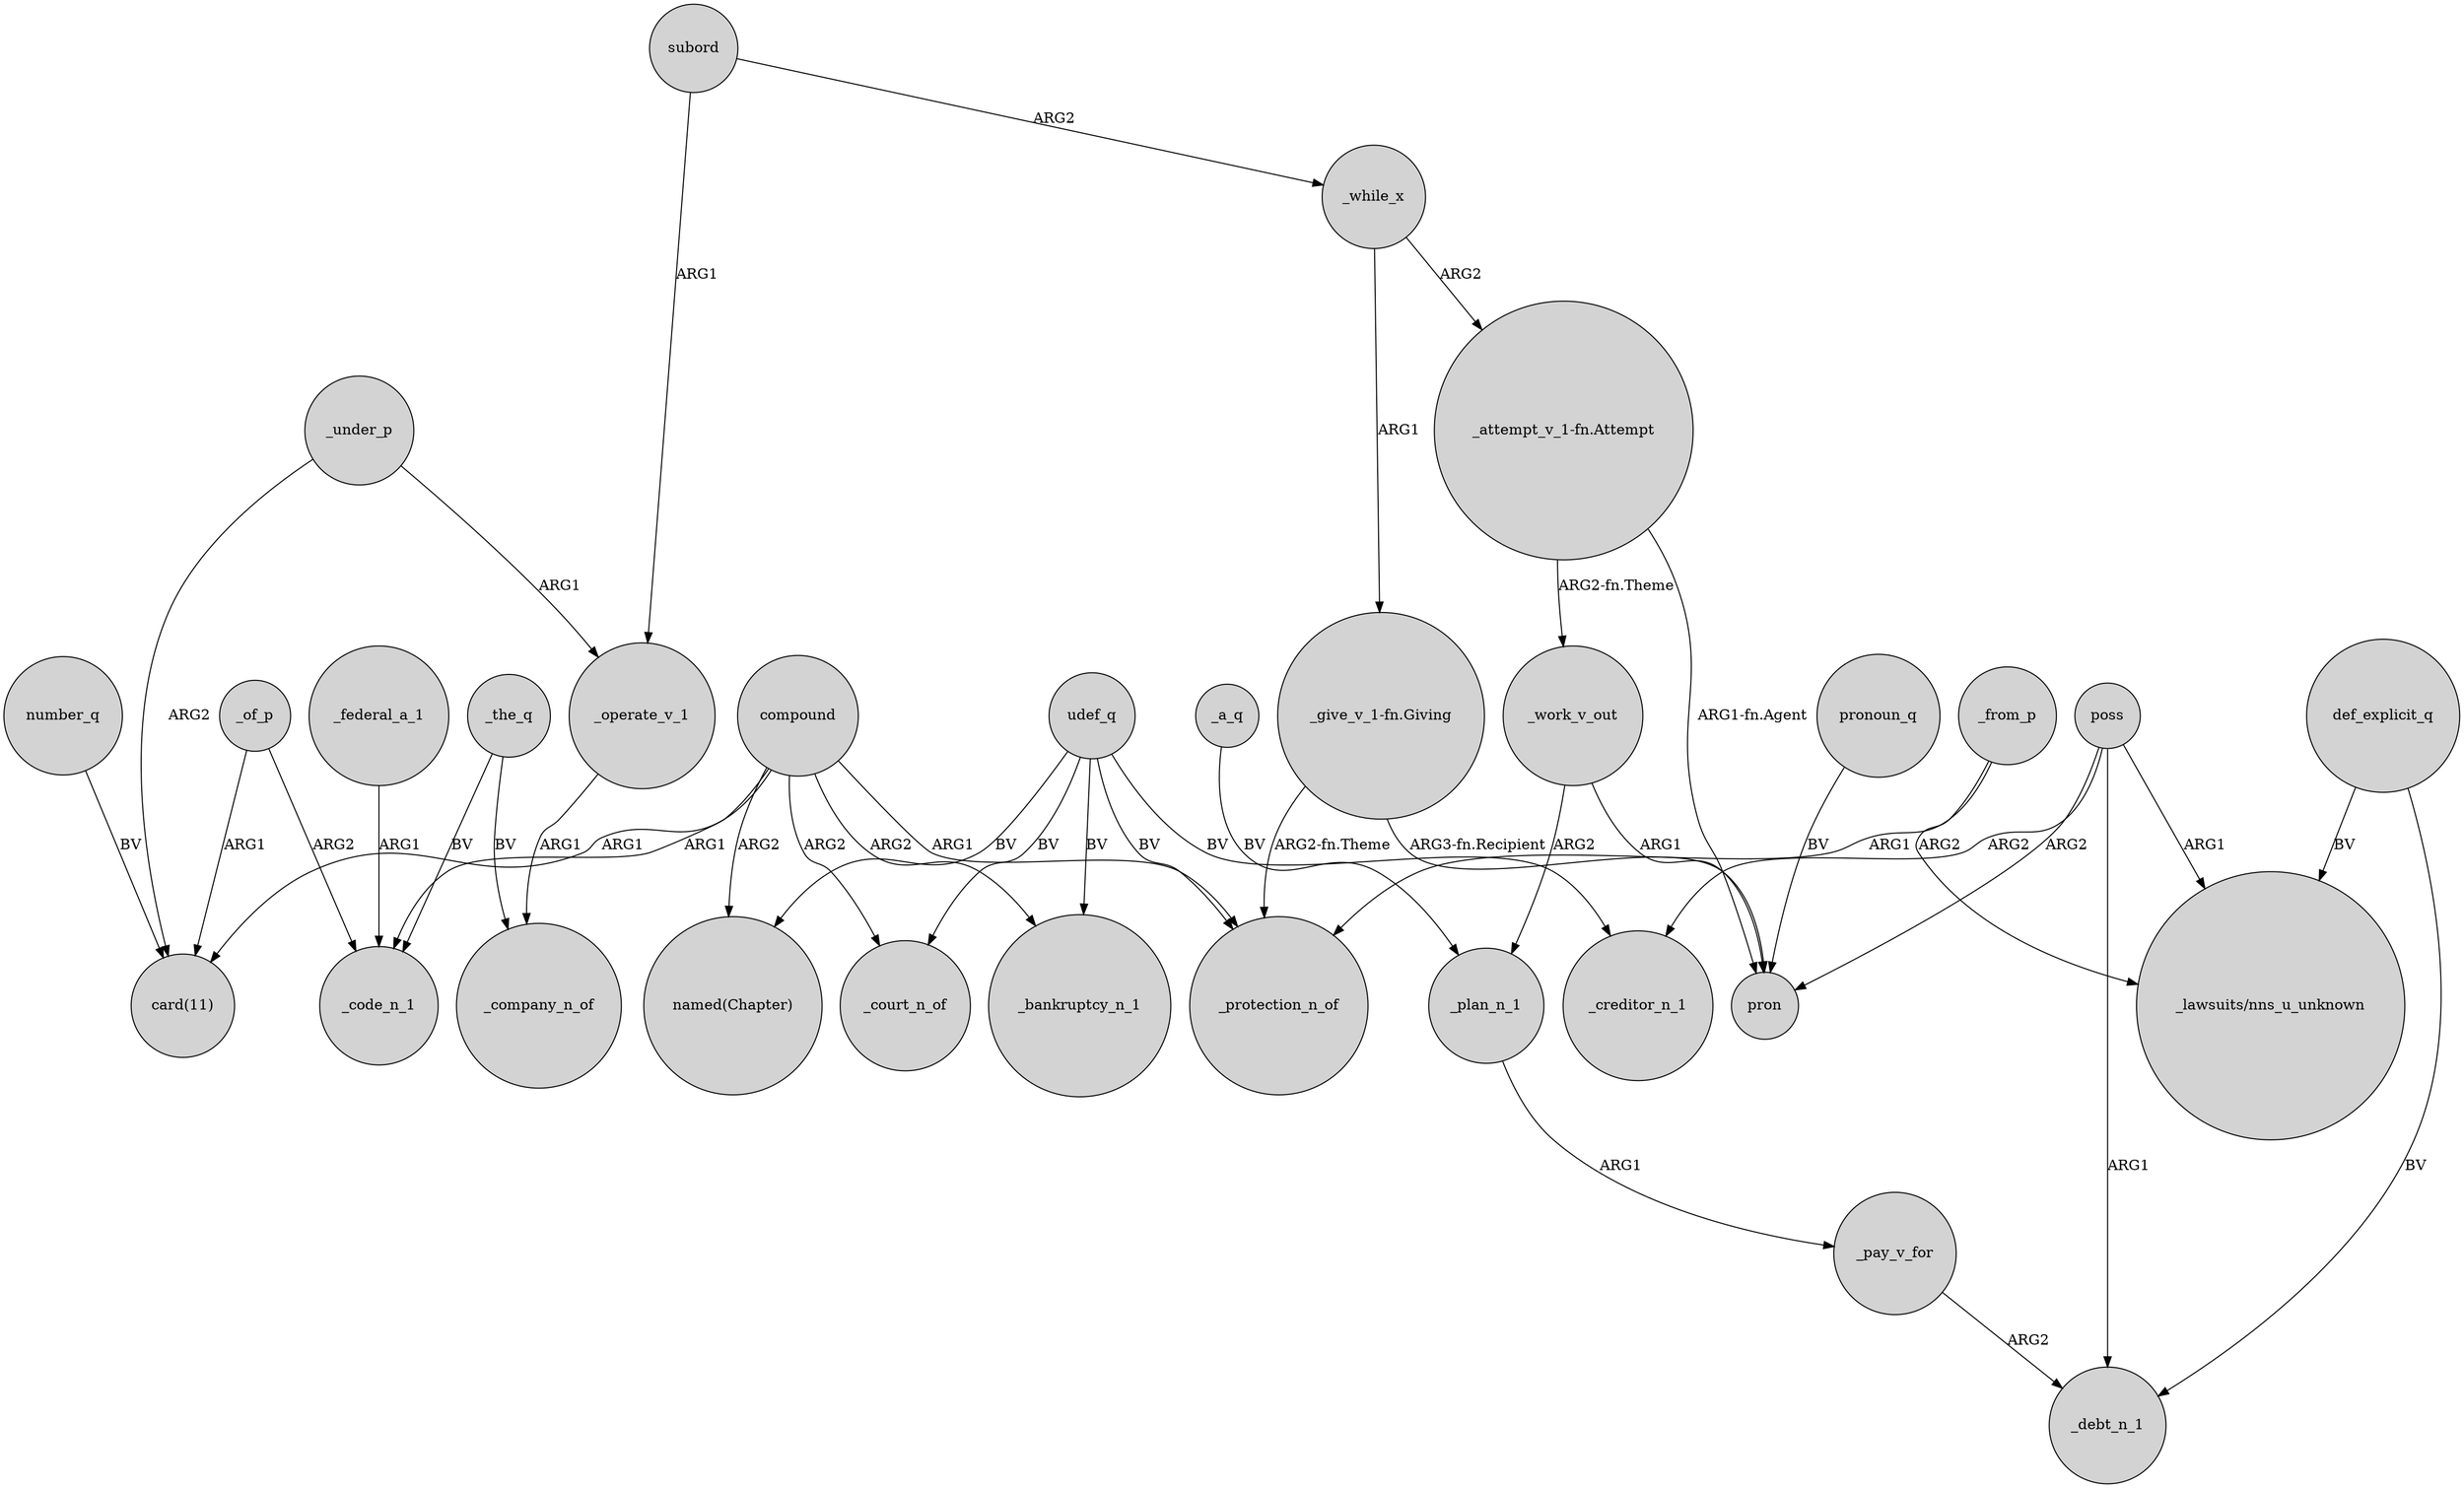 digraph {
	node [shape=circle style=filled]
	_of_p -> _code_n_1 [label=ARG2]
	_while_x -> "_give_v_1-fn.Giving" [label=ARG1]
	number_q -> "card(11)" [label=BV]
	udef_q -> _bankruptcy_n_1 [label=BV]
	poss -> pron [label=ARG2]
	compound -> "card(11)" [label=ARG1]
	compound -> "named(Chapter)" [label=ARG2]
	compound -> _bankruptcy_n_1 [label=ARG2]
	compound -> _code_n_1 [label=ARG1]
	_under_p -> _operate_v_1 [label=ARG1]
	udef_q -> _court_n_of [label=BV]
	"_attempt_v_1-fn.Attempt" -> pron [label="ARG1-fn.Agent"]
	_pay_v_for -> _debt_n_1 [label=ARG2]
	poss -> _creditor_n_1 [label=ARG2]
	subord -> _while_x [label=ARG2]
	_the_q -> _company_n_of [label=BV]
	_under_p -> "card(11)" [label=ARG2]
	_plan_n_1 -> _pay_v_for [label=ARG1]
	pronoun_q -> pron [label=BV]
	def_explicit_q -> _debt_n_1 [label=BV]
	_the_q -> _code_n_1 [label=BV]
	udef_q -> _protection_n_of [label=BV]
	subord -> _operate_v_1 [label=ARG1]
	compound -> _protection_n_of [label=ARG1]
	poss -> "_lawsuits/nns_u_unknown" [label=ARG1]
	"_attempt_v_1-fn.Attempt" -> _work_v_out [label="ARG2-fn.Theme"]
	_work_v_out -> _plan_n_1 [label=ARG2]
	udef_q -> "named(Chapter)" [label=BV]
	compound -> _court_n_of [label=ARG2]
	_from_p -> "_lawsuits/nns_u_unknown" [label=ARG2]
	_from_p -> _protection_n_of [label=ARG1]
	udef_q -> _creditor_n_1 [label=BV]
	_federal_a_1 -> _code_n_1 [label=ARG1]
	poss -> _debt_n_1 [label=ARG1]
	def_explicit_q -> "_lawsuits/nns_u_unknown" [label=BV]
	_while_x -> "_attempt_v_1-fn.Attempt" [label=ARG2]
	"_give_v_1-fn.Giving" -> _protection_n_of [label="ARG2-fn.Theme"]
	_a_q -> _plan_n_1 [label=BV]
	_work_v_out -> pron [label=ARG1]
	"_give_v_1-fn.Giving" -> pron [label="ARG3-fn.Recipient"]
	_of_p -> "card(11)" [label=ARG1]
	_operate_v_1 -> _company_n_of [label=ARG1]
}
